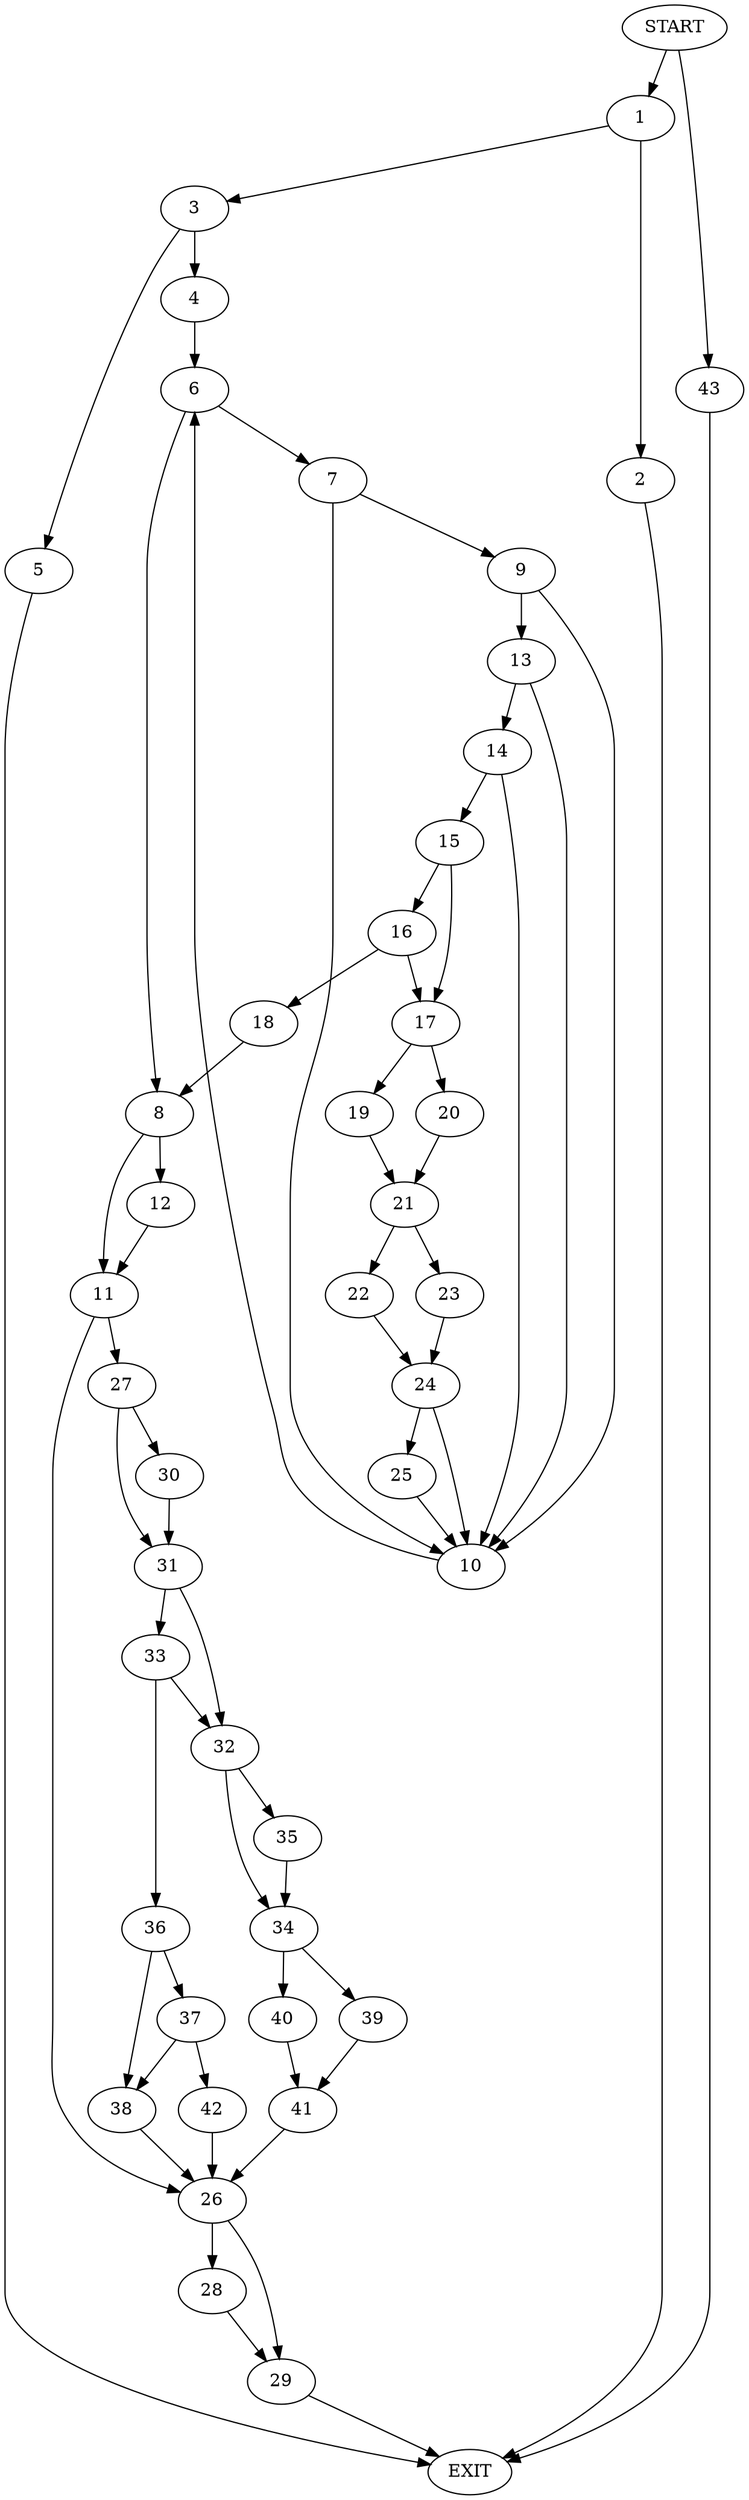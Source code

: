 digraph {
0 [label="START"]
44 [label="EXIT"]
0 -> 1
1 -> 2
1 -> 3
2 -> 44
3 -> 4
3 -> 5
4 -> 6
5 -> 44
6 -> 7
6 -> 8
7 -> 9
7 -> 10
8 -> 11
8 -> 12
10 -> 6
9 -> 13
9 -> 10
13 -> 14
13 -> 10
14 -> 10
14 -> 15
15 -> 16
15 -> 17
16 -> 18
16 -> 17
17 -> 19
17 -> 20
18 -> 8
19 -> 21
20 -> 21
21 -> 22
21 -> 23
22 -> 24
23 -> 24
24 -> 25
24 -> 10
25 -> 10
11 -> 26
11 -> 27
12 -> 11
26 -> 28
26 -> 29
27 -> 30
27 -> 31
30 -> 31
31 -> 32
31 -> 33
32 -> 34
32 -> 35
33 -> 32
33 -> 36
36 -> 37
36 -> 38
34 -> 39
34 -> 40
35 -> 34
40 -> 41
39 -> 41
41 -> 26
38 -> 26
37 -> 42
37 -> 38
42 -> 26
28 -> 29
29 -> 44
0 -> 43
43 -> 44
}
